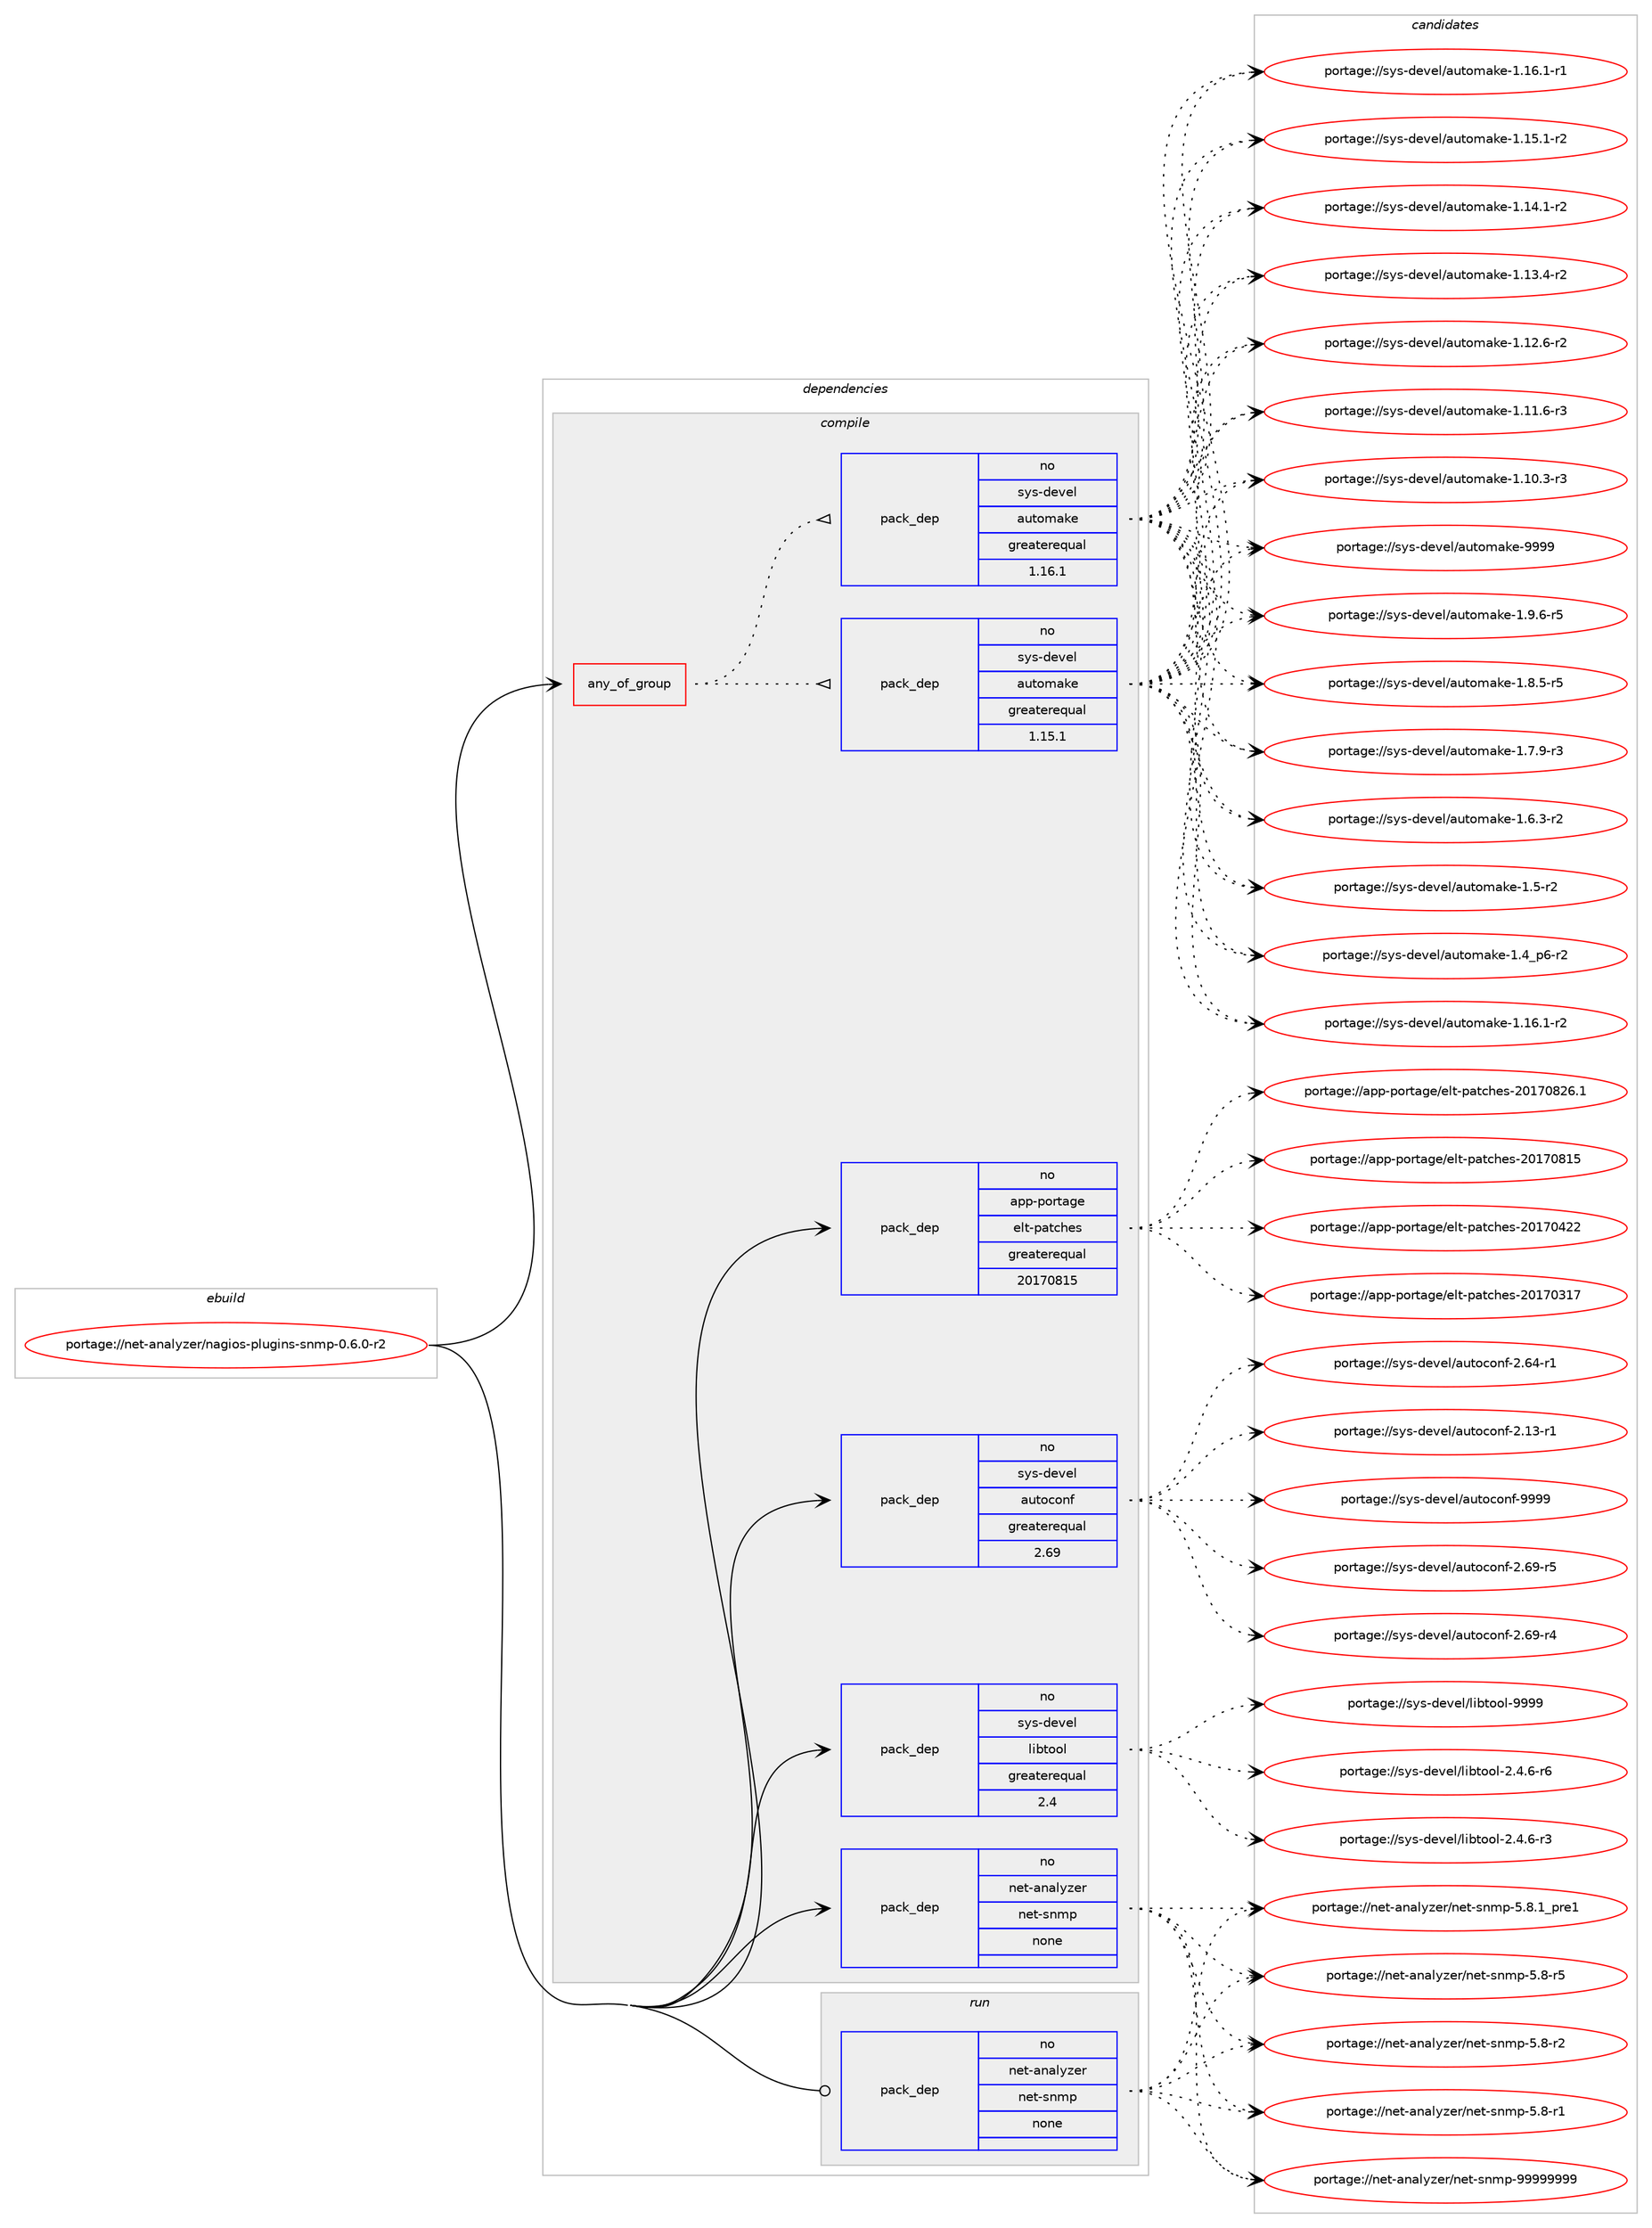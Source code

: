 digraph prolog {

# *************
# Graph options
# *************

newrank=true;
concentrate=true;
compound=true;
graph [rankdir=LR,fontname=Helvetica,fontsize=10,ranksep=1.5];#, ranksep=2.5, nodesep=0.2];
edge  [arrowhead=vee];
node  [fontname=Helvetica,fontsize=10];

# **********
# The ebuild
# **********

subgraph cluster_leftcol {
color=gray;
rank=same;
label=<<i>ebuild</i>>;
id [label="portage://net-analyzer/nagios-plugins-snmp-0.6.0-r2", color=red, width=4, href="../net-analyzer/nagios-plugins-snmp-0.6.0-r2.svg"];
}

# ****************
# The dependencies
# ****************

subgraph cluster_midcol {
color=gray;
label=<<i>dependencies</i>>;
subgraph cluster_compile {
fillcolor="#eeeeee";
style=filled;
label=<<i>compile</i>>;
subgraph any2530 {
dependency167712 [label=<<TABLE BORDER="0" CELLBORDER="1" CELLSPACING="0" CELLPADDING="4"><TR><TD CELLPADDING="10">any_of_group</TD></TR></TABLE>>, shape=none, color=red];subgraph pack128611 {
dependency167713 [label=<<TABLE BORDER="0" CELLBORDER="1" CELLSPACING="0" CELLPADDING="4" WIDTH="220"><TR><TD ROWSPAN="6" CELLPADDING="30">pack_dep</TD></TR><TR><TD WIDTH="110">no</TD></TR><TR><TD>sys-devel</TD></TR><TR><TD>automake</TD></TR><TR><TD>greaterequal</TD></TR><TR><TD>1.16.1</TD></TR></TABLE>>, shape=none, color=blue];
}
dependency167712:e -> dependency167713:w [weight=20,style="dotted",arrowhead="oinv"];
subgraph pack128612 {
dependency167714 [label=<<TABLE BORDER="0" CELLBORDER="1" CELLSPACING="0" CELLPADDING="4" WIDTH="220"><TR><TD ROWSPAN="6" CELLPADDING="30">pack_dep</TD></TR><TR><TD WIDTH="110">no</TD></TR><TR><TD>sys-devel</TD></TR><TR><TD>automake</TD></TR><TR><TD>greaterequal</TD></TR><TR><TD>1.15.1</TD></TR></TABLE>>, shape=none, color=blue];
}
dependency167712:e -> dependency167714:w [weight=20,style="dotted",arrowhead="oinv"];
}
id:e -> dependency167712:w [weight=20,style="solid",arrowhead="vee"];
subgraph pack128613 {
dependency167715 [label=<<TABLE BORDER="0" CELLBORDER="1" CELLSPACING="0" CELLPADDING="4" WIDTH="220"><TR><TD ROWSPAN="6" CELLPADDING="30">pack_dep</TD></TR><TR><TD WIDTH="110">no</TD></TR><TR><TD>app-portage</TD></TR><TR><TD>elt-patches</TD></TR><TR><TD>greaterequal</TD></TR><TR><TD>20170815</TD></TR></TABLE>>, shape=none, color=blue];
}
id:e -> dependency167715:w [weight=20,style="solid",arrowhead="vee"];
subgraph pack128614 {
dependency167716 [label=<<TABLE BORDER="0" CELLBORDER="1" CELLSPACING="0" CELLPADDING="4" WIDTH="220"><TR><TD ROWSPAN="6" CELLPADDING="30">pack_dep</TD></TR><TR><TD WIDTH="110">no</TD></TR><TR><TD>net-analyzer</TD></TR><TR><TD>net-snmp</TD></TR><TR><TD>none</TD></TR><TR><TD></TD></TR></TABLE>>, shape=none, color=blue];
}
id:e -> dependency167716:w [weight=20,style="solid",arrowhead="vee"];
subgraph pack128615 {
dependency167717 [label=<<TABLE BORDER="0" CELLBORDER="1" CELLSPACING="0" CELLPADDING="4" WIDTH="220"><TR><TD ROWSPAN="6" CELLPADDING="30">pack_dep</TD></TR><TR><TD WIDTH="110">no</TD></TR><TR><TD>sys-devel</TD></TR><TR><TD>autoconf</TD></TR><TR><TD>greaterequal</TD></TR><TR><TD>2.69</TD></TR></TABLE>>, shape=none, color=blue];
}
id:e -> dependency167717:w [weight=20,style="solid",arrowhead="vee"];
subgraph pack128616 {
dependency167718 [label=<<TABLE BORDER="0" CELLBORDER="1" CELLSPACING="0" CELLPADDING="4" WIDTH="220"><TR><TD ROWSPAN="6" CELLPADDING="30">pack_dep</TD></TR><TR><TD WIDTH="110">no</TD></TR><TR><TD>sys-devel</TD></TR><TR><TD>libtool</TD></TR><TR><TD>greaterequal</TD></TR><TR><TD>2.4</TD></TR></TABLE>>, shape=none, color=blue];
}
id:e -> dependency167718:w [weight=20,style="solid",arrowhead="vee"];
}
subgraph cluster_compileandrun {
fillcolor="#eeeeee";
style=filled;
label=<<i>compile and run</i>>;
}
subgraph cluster_run {
fillcolor="#eeeeee";
style=filled;
label=<<i>run</i>>;
subgraph pack128617 {
dependency167719 [label=<<TABLE BORDER="0" CELLBORDER="1" CELLSPACING="0" CELLPADDING="4" WIDTH="220"><TR><TD ROWSPAN="6" CELLPADDING="30">pack_dep</TD></TR><TR><TD WIDTH="110">no</TD></TR><TR><TD>net-analyzer</TD></TR><TR><TD>net-snmp</TD></TR><TR><TD>none</TD></TR><TR><TD></TD></TR></TABLE>>, shape=none, color=blue];
}
id:e -> dependency167719:w [weight=20,style="solid",arrowhead="odot"];
}
}

# **************
# The candidates
# **************

subgraph cluster_choices {
rank=same;
color=gray;
label=<<i>candidates</i>>;

subgraph choice128611 {
color=black;
nodesep=1;
choice115121115451001011181011084797117116111109971071014557575757 [label="portage://sys-devel/automake-9999", color=red, width=4,href="../sys-devel/automake-9999.svg"];
choice115121115451001011181011084797117116111109971071014549465746544511453 [label="portage://sys-devel/automake-1.9.6-r5", color=red, width=4,href="../sys-devel/automake-1.9.6-r5.svg"];
choice115121115451001011181011084797117116111109971071014549465646534511453 [label="portage://sys-devel/automake-1.8.5-r5", color=red, width=4,href="../sys-devel/automake-1.8.5-r5.svg"];
choice115121115451001011181011084797117116111109971071014549465546574511451 [label="portage://sys-devel/automake-1.7.9-r3", color=red, width=4,href="../sys-devel/automake-1.7.9-r3.svg"];
choice115121115451001011181011084797117116111109971071014549465446514511450 [label="portage://sys-devel/automake-1.6.3-r2", color=red, width=4,href="../sys-devel/automake-1.6.3-r2.svg"];
choice11512111545100101118101108479711711611110997107101454946534511450 [label="portage://sys-devel/automake-1.5-r2", color=red, width=4,href="../sys-devel/automake-1.5-r2.svg"];
choice115121115451001011181011084797117116111109971071014549465295112544511450 [label="portage://sys-devel/automake-1.4_p6-r2", color=red, width=4,href="../sys-devel/automake-1.4_p6-r2.svg"];
choice11512111545100101118101108479711711611110997107101454946495446494511450 [label="portage://sys-devel/automake-1.16.1-r2", color=red, width=4,href="../sys-devel/automake-1.16.1-r2.svg"];
choice11512111545100101118101108479711711611110997107101454946495446494511449 [label="portage://sys-devel/automake-1.16.1-r1", color=red, width=4,href="../sys-devel/automake-1.16.1-r1.svg"];
choice11512111545100101118101108479711711611110997107101454946495346494511450 [label="portage://sys-devel/automake-1.15.1-r2", color=red, width=4,href="../sys-devel/automake-1.15.1-r2.svg"];
choice11512111545100101118101108479711711611110997107101454946495246494511450 [label="portage://sys-devel/automake-1.14.1-r2", color=red, width=4,href="../sys-devel/automake-1.14.1-r2.svg"];
choice11512111545100101118101108479711711611110997107101454946495146524511450 [label="portage://sys-devel/automake-1.13.4-r2", color=red, width=4,href="../sys-devel/automake-1.13.4-r2.svg"];
choice11512111545100101118101108479711711611110997107101454946495046544511450 [label="portage://sys-devel/automake-1.12.6-r2", color=red, width=4,href="../sys-devel/automake-1.12.6-r2.svg"];
choice11512111545100101118101108479711711611110997107101454946494946544511451 [label="portage://sys-devel/automake-1.11.6-r3", color=red, width=4,href="../sys-devel/automake-1.11.6-r3.svg"];
choice11512111545100101118101108479711711611110997107101454946494846514511451 [label="portage://sys-devel/automake-1.10.3-r3", color=red, width=4,href="../sys-devel/automake-1.10.3-r3.svg"];
dependency167713:e -> choice115121115451001011181011084797117116111109971071014557575757:w [style=dotted,weight="100"];
dependency167713:e -> choice115121115451001011181011084797117116111109971071014549465746544511453:w [style=dotted,weight="100"];
dependency167713:e -> choice115121115451001011181011084797117116111109971071014549465646534511453:w [style=dotted,weight="100"];
dependency167713:e -> choice115121115451001011181011084797117116111109971071014549465546574511451:w [style=dotted,weight="100"];
dependency167713:e -> choice115121115451001011181011084797117116111109971071014549465446514511450:w [style=dotted,weight="100"];
dependency167713:e -> choice11512111545100101118101108479711711611110997107101454946534511450:w [style=dotted,weight="100"];
dependency167713:e -> choice115121115451001011181011084797117116111109971071014549465295112544511450:w [style=dotted,weight="100"];
dependency167713:e -> choice11512111545100101118101108479711711611110997107101454946495446494511450:w [style=dotted,weight="100"];
dependency167713:e -> choice11512111545100101118101108479711711611110997107101454946495446494511449:w [style=dotted,weight="100"];
dependency167713:e -> choice11512111545100101118101108479711711611110997107101454946495346494511450:w [style=dotted,weight="100"];
dependency167713:e -> choice11512111545100101118101108479711711611110997107101454946495246494511450:w [style=dotted,weight="100"];
dependency167713:e -> choice11512111545100101118101108479711711611110997107101454946495146524511450:w [style=dotted,weight="100"];
dependency167713:e -> choice11512111545100101118101108479711711611110997107101454946495046544511450:w [style=dotted,weight="100"];
dependency167713:e -> choice11512111545100101118101108479711711611110997107101454946494946544511451:w [style=dotted,weight="100"];
dependency167713:e -> choice11512111545100101118101108479711711611110997107101454946494846514511451:w [style=dotted,weight="100"];
}
subgraph choice128612 {
color=black;
nodesep=1;
choice115121115451001011181011084797117116111109971071014557575757 [label="portage://sys-devel/automake-9999", color=red, width=4,href="../sys-devel/automake-9999.svg"];
choice115121115451001011181011084797117116111109971071014549465746544511453 [label="portage://sys-devel/automake-1.9.6-r5", color=red, width=4,href="../sys-devel/automake-1.9.6-r5.svg"];
choice115121115451001011181011084797117116111109971071014549465646534511453 [label="portage://sys-devel/automake-1.8.5-r5", color=red, width=4,href="../sys-devel/automake-1.8.5-r5.svg"];
choice115121115451001011181011084797117116111109971071014549465546574511451 [label="portage://sys-devel/automake-1.7.9-r3", color=red, width=4,href="../sys-devel/automake-1.7.9-r3.svg"];
choice115121115451001011181011084797117116111109971071014549465446514511450 [label="portage://sys-devel/automake-1.6.3-r2", color=red, width=4,href="../sys-devel/automake-1.6.3-r2.svg"];
choice11512111545100101118101108479711711611110997107101454946534511450 [label="portage://sys-devel/automake-1.5-r2", color=red, width=4,href="../sys-devel/automake-1.5-r2.svg"];
choice115121115451001011181011084797117116111109971071014549465295112544511450 [label="portage://sys-devel/automake-1.4_p6-r2", color=red, width=4,href="../sys-devel/automake-1.4_p6-r2.svg"];
choice11512111545100101118101108479711711611110997107101454946495446494511450 [label="portage://sys-devel/automake-1.16.1-r2", color=red, width=4,href="../sys-devel/automake-1.16.1-r2.svg"];
choice11512111545100101118101108479711711611110997107101454946495446494511449 [label="portage://sys-devel/automake-1.16.1-r1", color=red, width=4,href="../sys-devel/automake-1.16.1-r1.svg"];
choice11512111545100101118101108479711711611110997107101454946495346494511450 [label="portage://sys-devel/automake-1.15.1-r2", color=red, width=4,href="../sys-devel/automake-1.15.1-r2.svg"];
choice11512111545100101118101108479711711611110997107101454946495246494511450 [label="portage://sys-devel/automake-1.14.1-r2", color=red, width=4,href="../sys-devel/automake-1.14.1-r2.svg"];
choice11512111545100101118101108479711711611110997107101454946495146524511450 [label="portage://sys-devel/automake-1.13.4-r2", color=red, width=4,href="../sys-devel/automake-1.13.4-r2.svg"];
choice11512111545100101118101108479711711611110997107101454946495046544511450 [label="portage://sys-devel/automake-1.12.6-r2", color=red, width=4,href="../sys-devel/automake-1.12.6-r2.svg"];
choice11512111545100101118101108479711711611110997107101454946494946544511451 [label="portage://sys-devel/automake-1.11.6-r3", color=red, width=4,href="../sys-devel/automake-1.11.6-r3.svg"];
choice11512111545100101118101108479711711611110997107101454946494846514511451 [label="portage://sys-devel/automake-1.10.3-r3", color=red, width=4,href="../sys-devel/automake-1.10.3-r3.svg"];
dependency167714:e -> choice115121115451001011181011084797117116111109971071014557575757:w [style=dotted,weight="100"];
dependency167714:e -> choice115121115451001011181011084797117116111109971071014549465746544511453:w [style=dotted,weight="100"];
dependency167714:e -> choice115121115451001011181011084797117116111109971071014549465646534511453:w [style=dotted,weight="100"];
dependency167714:e -> choice115121115451001011181011084797117116111109971071014549465546574511451:w [style=dotted,weight="100"];
dependency167714:e -> choice115121115451001011181011084797117116111109971071014549465446514511450:w [style=dotted,weight="100"];
dependency167714:e -> choice11512111545100101118101108479711711611110997107101454946534511450:w [style=dotted,weight="100"];
dependency167714:e -> choice115121115451001011181011084797117116111109971071014549465295112544511450:w [style=dotted,weight="100"];
dependency167714:e -> choice11512111545100101118101108479711711611110997107101454946495446494511450:w [style=dotted,weight="100"];
dependency167714:e -> choice11512111545100101118101108479711711611110997107101454946495446494511449:w [style=dotted,weight="100"];
dependency167714:e -> choice11512111545100101118101108479711711611110997107101454946495346494511450:w [style=dotted,weight="100"];
dependency167714:e -> choice11512111545100101118101108479711711611110997107101454946495246494511450:w [style=dotted,weight="100"];
dependency167714:e -> choice11512111545100101118101108479711711611110997107101454946495146524511450:w [style=dotted,weight="100"];
dependency167714:e -> choice11512111545100101118101108479711711611110997107101454946495046544511450:w [style=dotted,weight="100"];
dependency167714:e -> choice11512111545100101118101108479711711611110997107101454946494946544511451:w [style=dotted,weight="100"];
dependency167714:e -> choice11512111545100101118101108479711711611110997107101454946494846514511451:w [style=dotted,weight="100"];
}
subgraph choice128613 {
color=black;
nodesep=1;
choice971121124511211111411697103101471011081164511297116991041011154550484955485650544649 [label="portage://app-portage/elt-patches-20170826.1", color=red, width=4,href="../app-portage/elt-patches-20170826.1.svg"];
choice97112112451121111141169710310147101108116451129711699104101115455048495548564953 [label="portage://app-portage/elt-patches-20170815", color=red, width=4,href="../app-portage/elt-patches-20170815.svg"];
choice97112112451121111141169710310147101108116451129711699104101115455048495548525050 [label="portage://app-portage/elt-patches-20170422", color=red, width=4,href="../app-portage/elt-patches-20170422.svg"];
choice97112112451121111141169710310147101108116451129711699104101115455048495548514955 [label="portage://app-portage/elt-patches-20170317", color=red, width=4,href="../app-portage/elt-patches-20170317.svg"];
dependency167715:e -> choice971121124511211111411697103101471011081164511297116991041011154550484955485650544649:w [style=dotted,weight="100"];
dependency167715:e -> choice97112112451121111141169710310147101108116451129711699104101115455048495548564953:w [style=dotted,weight="100"];
dependency167715:e -> choice97112112451121111141169710310147101108116451129711699104101115455048495548525050:w [style=dotted,weight="100"];
dependency167715:e -> choice97112112451121111141169710310147101108116451129711699104101115455048495548514955:w [style=dotted,weight="100"];
}
subgraph choice128614 {
color=black;
nodesep=1;
choice1101011164597110971081211221011144711010111645115110109112455757575757575757 [label="portage://net-analyzer/net-snmp-99999999", color=red, width=4,href="../net-analyzer/net-snmp-99999999.svg"];
choice11010111645971109710812112210111447110101116451151101091124553465646499511211410149 [label="portage://net-analyzer/net-snmp-5.8.1_pre1", color=red, width=4,href="../net-analyzer/net-snmp-5.8.1_pre1.svg"];
choice1101011164597110971081211221011144711010111645115110109112455346564511453 [label="portage://net-analyzer/net-snmp-5.8-r5", color=red, width=4,href="../net-analyzer/net-snmp-5.8-r5.svg"];
choice1101011164597110971081211221011144711010111645115110109112455346564511450 [label="portage://net-analyzer/net-snmp-5.8-r2", color=red, width=4,href="../net-analyzer/net-snmp-5.8-r2.svg"];
choice1101011164597110971081211221011144711010111645115110109112455346564511449 [label="portage://net-analyzer/net-snmp-5.8-r1", color=red, width=4,href="../net-analyzer/net-snmp-5.8-r1.svg"];
dependency167716:e -> choice1101011164597110971081211221011144711010111645115110109112455757575757575757:w [style=dotted,weight="100"];
dependency167716:e -> choice11010111645971109710812112210111447110101116451151101091124553465646499511211410149:w [style=dotted,weight="100"];
dependency167716:e -> choice1101011164597110971081211221011144711010111645115110109112455346564511453:w [style=dotted,weight="100"];
dependency167716:e -> choice1101011164597110971081211221011144711010111645115110109112455346564511450:w [style=dotted,weight="100"];
dependency167716:e -> choice1101011164597110971081211221011144711010111645115110109112455346564511449:w [style=dotted,weight="100"];
}
subgraph choice128615 {
color=black;
nodesep=1;
choice115121115451001011181011084797117116111991111101024557575757 [label="portage://sys-devel/autoconf-9999", color=red, width=4,href="../sys-devel/autoconf-9999.svg"];
choice1151211154510010111810110847971171161119911111010245504654574511453 [label="portage://sys-devel/autoconf-2.69-r5", color=red, width=4,href="../sys-devel/autoconf-2.69-r5.svg"];
choice1151211154510010111810110847971171161119911111010245504654574511452 [label="portage://sys-devel/autoconf-2.69-r4", color=red, width=4,href="../sys-devel/autoconf-2.69-r4.svg"];
choice1151211154510010111810110847971171161119911111010245504654524511449 [label="portage://sys-devel/autoconf-2.64-r1", color=red, width=4,href="../sys-devel/autoconf-2.64-r1.svg"];
choice1151211154510010111810110847971171161119911111010245504649514511449 [label="portage://sys-devel/autoconf-2.13-r1", color=red, width=4,href="../sys-devel/autoconf-2.13-r1.svg"];
dependency167717:e -> choice115121115451001011181011084797117116111991111101024557575757:w [style=dotted,weight="100"];
dependency167717:e -> choice1151211154510010111810110847971171161119911111010245504654574511453:w [style=dotted,weight="100"];
dependency167717:e -> choice1151211154510010111810110847971171161119911111010245504654574511452:w [style=dotted,weight="100"];
dependency167717:e -> choice1151211154510010111810110847971171161119911111010245504654524511449:w [style=dotted,weight="100"];
dependency167717:e -> choice1151211154510010111810110847971171161119911111010245504649514511449:w [style=dotted,weight="100"];
}
subgraph choice128616 {
color=black;
nodesep=1;
choice1151211154510010111810110847108105981161111111084557575757 [label="portage://sys-devel/libtool-9999", color=red, width=4,href="../sys-devel/libtool-9999.svg"];
choice1151211154510010111810110847108105981161111111084550465246544511454 [label="portage://sys-devel/libtool-2.4.6-r6", color=red, width=4,href="../sys-devel/libtool-2.4.6-r6.svg"];
choice1151211154510010111810110847108105981161111111084550465246544511451 [label="portage://sys-devel/libtool-2.4.6-r3", color=red, width=4,href="../sys-devel/libtool-2.4.6-r3.svg"];
dependency167718:e -> choice1151211154510010111810110847108105981161111111084557575757:w [style=dotted,weight="100"];
dependency167718:e -> choice1151211154510010111810110847108105981161111111084550465246544511454:w [style=dotted,weight="100"];
dependency167718:e -> choice1151211154510010111810110847108105981161111111084550465246544511451:w [style=dotted,weight="100"];
}
subgraph choice128617 {
color=black;
nodesep=1;
choice1101011164597110971081211221011144711010111645115110109112455757575757575757 [label="portage://net-analyzer/net-snmp-99999999", color=red, width=4,href="../net-analyzer/net-snmp-99999999.svg"];
choice11010111645971109710812112210111447110101116451151101091124553465646499511211410149 [label="portage://net-analyzer/net-snmp-5.8.1_pre1", color=red, width=4,href="../net-analyzer/net-snmp-5.8.1_pre1.svg"];
choice1101011164597110971081211221011144711010111645115110109112455346564511453 [label="portage://net-analyzer/net-snmp-5.8-r5", color=red, width=4,href="../net-analyzer/net-snmp-5.8-r5.svg"];
choice1101011164597110971081211221011144711010111645115110109112455346564511450 [label="portage://net-analyzer/net-snmp-5.8-r2", color=red, width=4,href="../net-analyzer/net-snmp-5.8-r2.svg"];
choice1101011164597110971081211221011144711010111645115110109112455346564511449 [label="portage://net-analyzer/net-snmp-5.8-r1", color=red, width=4,href="../net-analyzer/net-snmp-5.8-r1.svg"];
dependency167719:e -> choice1101011164597110971081211221011144711010111645115110109112455757575757575757:w [style=dotted,weight="100"];
dependency167719:e -> choice11010111645971109710812112210111447110101116451151101091124553465646499511211410149:w [style=dotted,weight="100"];
dependency167719:e -> choice1101011164597110971081211221011144711010111645115110109112455346564511453:w [style=dotted,weight="100"];
dependency167719:e -> choice1101011164597110971081211221011144711010111645115110109112455346564511450:w [style=dotted,weight="100"];
dependency167719:e -> choice1101011164597110971081211221011144711010111645115110109112455346564511449:w [style=dotted,weight="100"];
}
}

}

